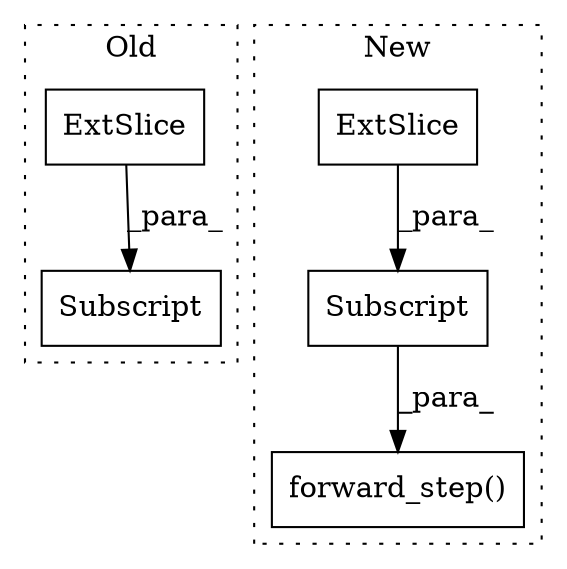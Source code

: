 digraph G {
subgraph cluster0 {
1 [label="ExtSlice" a="85" s="19675" l="5" shape="box"];
3 [label="Subscript" a="63" s="19675,0" l="15,0" shape="box"];
label = "Old";
style="dotted";
}
subgraph cluster1 {
2 [label="forward_step()" a="75" s="19143,19179" l="21,1" shape="box"];
4 [label="Subscript" a="63" s="19164,0" l="15,0" shape="box"];
5 [label="ExtSlice" a="85" s="19164" l="6" shape="box"];
label = "New";
style="dotted";
}
1 -> 3 [label="_para_"];
4 -> 2 [label="_para_"];
5 -> 4 [label="_para_"];
}